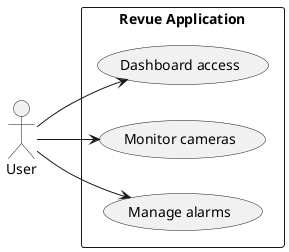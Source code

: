 @startuml
left to right direction
actor "User" as fc
rectangle "Revue Application" {
  usecase "Dashboard access" as UC1
  usecase "Monitor cameras" as UC2
  usecase "Manage alarms" as UC3
}
fc --> UC1
fc --> UC2
fc --> UC3
@enduml
